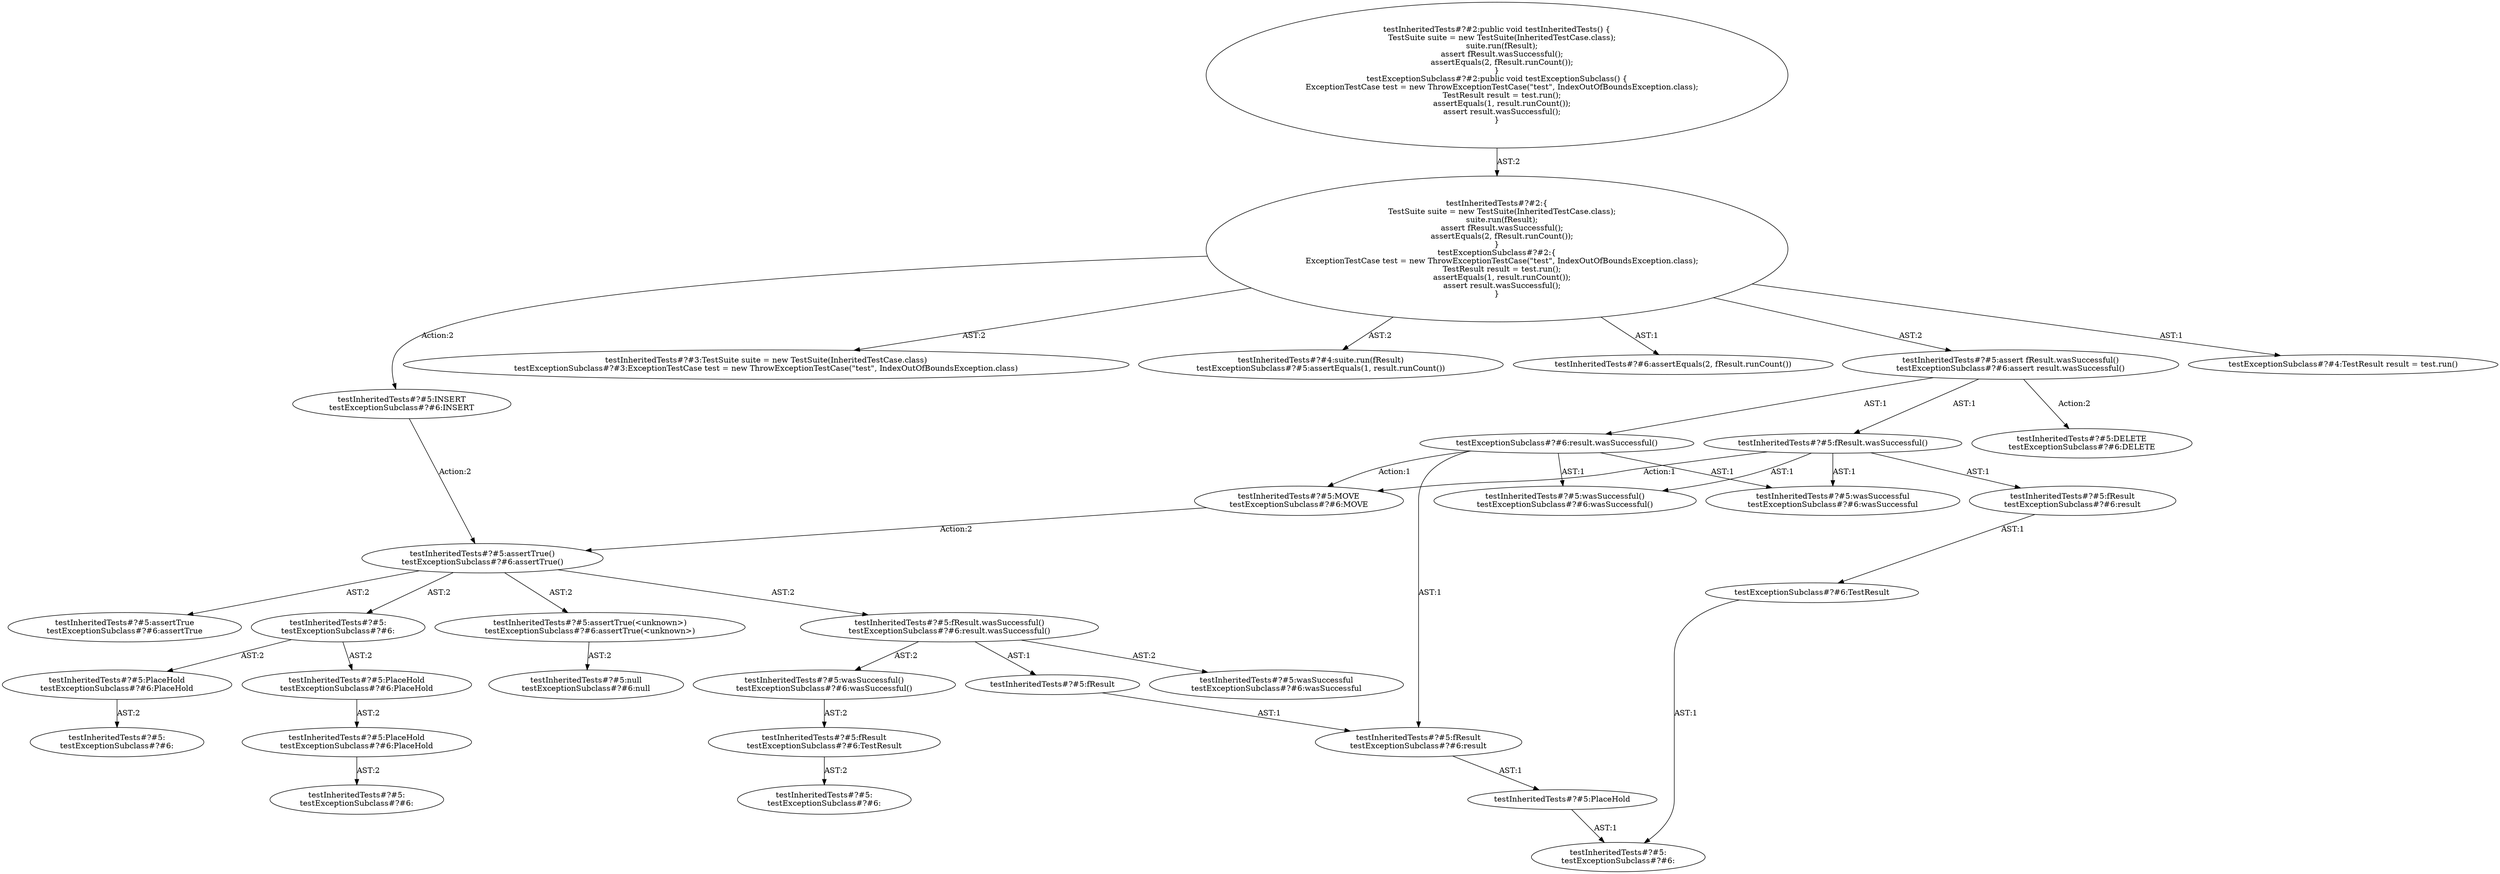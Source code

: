digraph "Pattern" {
0 [label="testInheritedTests#?#5:DELETE
testExceptionSubclass#?#6:DELETE" shape=ellipse]
1 [label="testInheritedTests#?#5:assert fResult.wasSuccessful()
testExceptionSubclass#?#6:assert result.wasSuccessful()" shape=ellipse]
2 [label="testInheritedTests#?#2:\{
    TestSuite suite = new TestSuite(InheritedTestCase.class);
    suite.run(fResult);
    assert fResult.wasSuccessful();
    assertEquals(2, fResult.runCount());
\}
testExceptionSubclass#?#2:\{
    ExceptionTestCase test = new ThrowExceptionTestCase(\"test\", IndexOutOfBoundsException.class);
    TestResult result = test.run();
    assertEquals(1, result.runCount());
    assert result.wasSuccessful();
\}" shape=ellipse]
3 [label="testInheritedTests#?#2:public void testInheritedTests() \{
    TestSuite suite = new TestSuite(InheritedTestCase.class);
    suite.run(fResult);
    assert fResult.wasSuccessful();
    assertEquals(2, fResult.runCount());
\}
testExceptionSubclass#?#2:public void testExceptionSubclass() \{
    ExceptionTestCase test = new ThrowExceptionTestCase(\"test\", IndexOutOfBoundsException.class);
    TestResult result = test.run();
    assertEquals(1, result.runCount());
    assert result.wasSuccessful();
\}" shape=ellipse]
4 [label="testInheritedTests#?#3:TestSuite suite = new TestSuite(InheritedTestCase.class)
testExceptionSubclass#?#3:ExceptionTestCase test = new ThrowExceptionTestCase(\"test\", IndexOutOfBoundsException.class)" shape=ellipse]
5 [label="testInheritedTests#?#4:suite.run(fResult)
testExceptionSubclass#?#5:assertEquals(1, result.runCount())" shape=ellipse]
6 [label="testInheritedTests#?#6:assertEquals(2, fResult.runCount())" shape=ellipse]
7 [label="testInheritedTests#?#5:INSERT
testExceptionSubclass#?#6:INSERT" shape=ellipse]
8 [label="testInheritedTests#?#5:assertTrue()
testExceptionSubclass#?#6:assertTrue()" shape=ellipse]
9 [label="testInheritedTests#?#5:assertTrue
testExceptionSubclass#?#6:assertTrue" shape=ellipse]
10 [label="testInheritedTests#?#5:
testExceptionSubclass#?#6:" shape=ellipse]
11 [label="testInheritedTests#?#5:PlaceHold
testExceptionSubclass#?#6:PlaceHold" shape=ellipse]
12 [label="testInheritedTests#?#5:
testExceptionSubclass#?#6:" shape=ellipse]
13 [label="testInheritedTests#?#5:PlaceHold
testExceptionSubclass#?#6:PlaceHold" shape=ellipse]
14 [label="testInheritedTests#?#5:PlaceHold
testExceptionSubclass#?#6:PlaceHold" shape=ellipse]
15 [label="testInheritedTests#?#5:
testExceptionSubclass#?#6:" shape=ellipse]
16 [label="testInheritedTests#?#5:assertTrue(<unknown>)
testExceptionSubclass#?#6:assertTrue(<unknown>)" shape=ellipse]
17 [label="testInheritedTests#?#5:null
testExceptionSubclass#?#6:null" shape=ellipse]
18 [label="testInheritedTests#?#5:fResult.wasSuccessful()
testExceptionSubclass#?#6:result.wasSuccessful()" shape=ellipse]
19 [label="testInheritedTests#?#5:wasSuccessful
testExceptionSubclass#?#6:wasSuccessful" shape=ellipse]
20 [label="testInheritedTests#?#5:fResult" shape=ellipse]
21 [label="testInheritedTests#?#5:fResult
testExceptionSubclass#?#6:result" shape=ellipse]
22 [label="testInheritedTests#?#5:PlaceHold" shape=ellipse]
23 [label="testInheritedTests#?#5:
testExceptionSubclass#?#6:" shape=ellipse]
24 [label="testInheritedTests#?#5:wasSuccessful()
testExceptionSubclass#?#6:wasSuccessful()" shape=ellipse]
25 [label="testInheritedTests#?#5:fResult
testExceptionSubclass#?#6:TestResult" shape=ellipse]
26 [label="testInheritedTests#?#5:
testExceptionSubclass#?#6:" shape=ellipse]
27 [label="testInheritedTests#?#5:fResult.wasSuccessful()" shape=ellipse]
28 [label="testInheritedTests#?#5:wasSuccessful
testExceptionSubclass#?#6:wasSuccessful" shape=ellipse]
29 [label="testInheritedTests#?#5:fResult
testExceptionSubclass#?#6:result" shape=ellipse]
30 [label="testInheritedTests#?#5:wasSuccessful()
testExceptionSubclass#?#6:wasSuccessful()" shape=ellipse]
31 [label="testInheritedTests#?#5:MOVE
testExceptionSubclass#?#6:MOVE" shape=ellipse]
32 [label="testExceptionSubclass#?#6:result.wasSuccessful()" shape=ellipse]
33 [label="testExceptionSubclass#?#4:TestResult result = test.run()" shape=ellipse]
34 [label="testExceptionSubclass#?#6:TestResult" shape=ellipse]
1 -> 0 [label="Action:2"];
1 -> 27 [label="AST:1"];
1 -> 32 [label="AST:1"];
2 -> 1 [label="AST:2"];
2 -> 4 [label="AST:2"];
2 -> 5 [label="AST:2"];
2 -> 6 [label="AST:1"];
2 -> 7 [label="Action:2"];
2 -> 33 [label="AST:1"];
3 -> 2 [label="AST:2"];
7 -> 8 [label="Action:2"];
8 -> 9 [label="AST:2"];
8 -> 10 [label="AST:2"];
8 -> 16 [label="AST:2"];
8 -> 18 [label="AST:2"];
10 -> 11 [label="AST:2"];
10 -> 13 [label="AST:2"];
11 -> 12 [label="AST:2"];
13 -> 14 [label="AST:2"];
14 -> 15 [label="AST:2"];
16 -> 17 [label="AST:2"];
18 -> 19 [label="AST:2"];
18 -> 20 [label="AST:1"];
18 -> 24 [label="AST:2"];
20 -> 21 [label="AST:1"];
21 -> 22 [label="AST:1"];
22 -> 23 [label="AST:1"];
24 -> 25 [label="AST:2"];
25 -> 26 [label="AST:2"];
27 -> 28 [label="AST:1"];
27 -> 29 [label="AST:1"];
27 -> 30 [label="AST:1"];
27 -> 31 [label="Action:1"];
29 -> 34 [label="AST:1"];
31 -> 8 [label="Action:2"];
32 -> 28 [label="AST:1"];
32 -> 21 [label="AST:1"];
32 -> 30 [label="AST:1"];
32 -> 31 [label="Action:1"];
34 -> 23 [label="AST:1"];
}